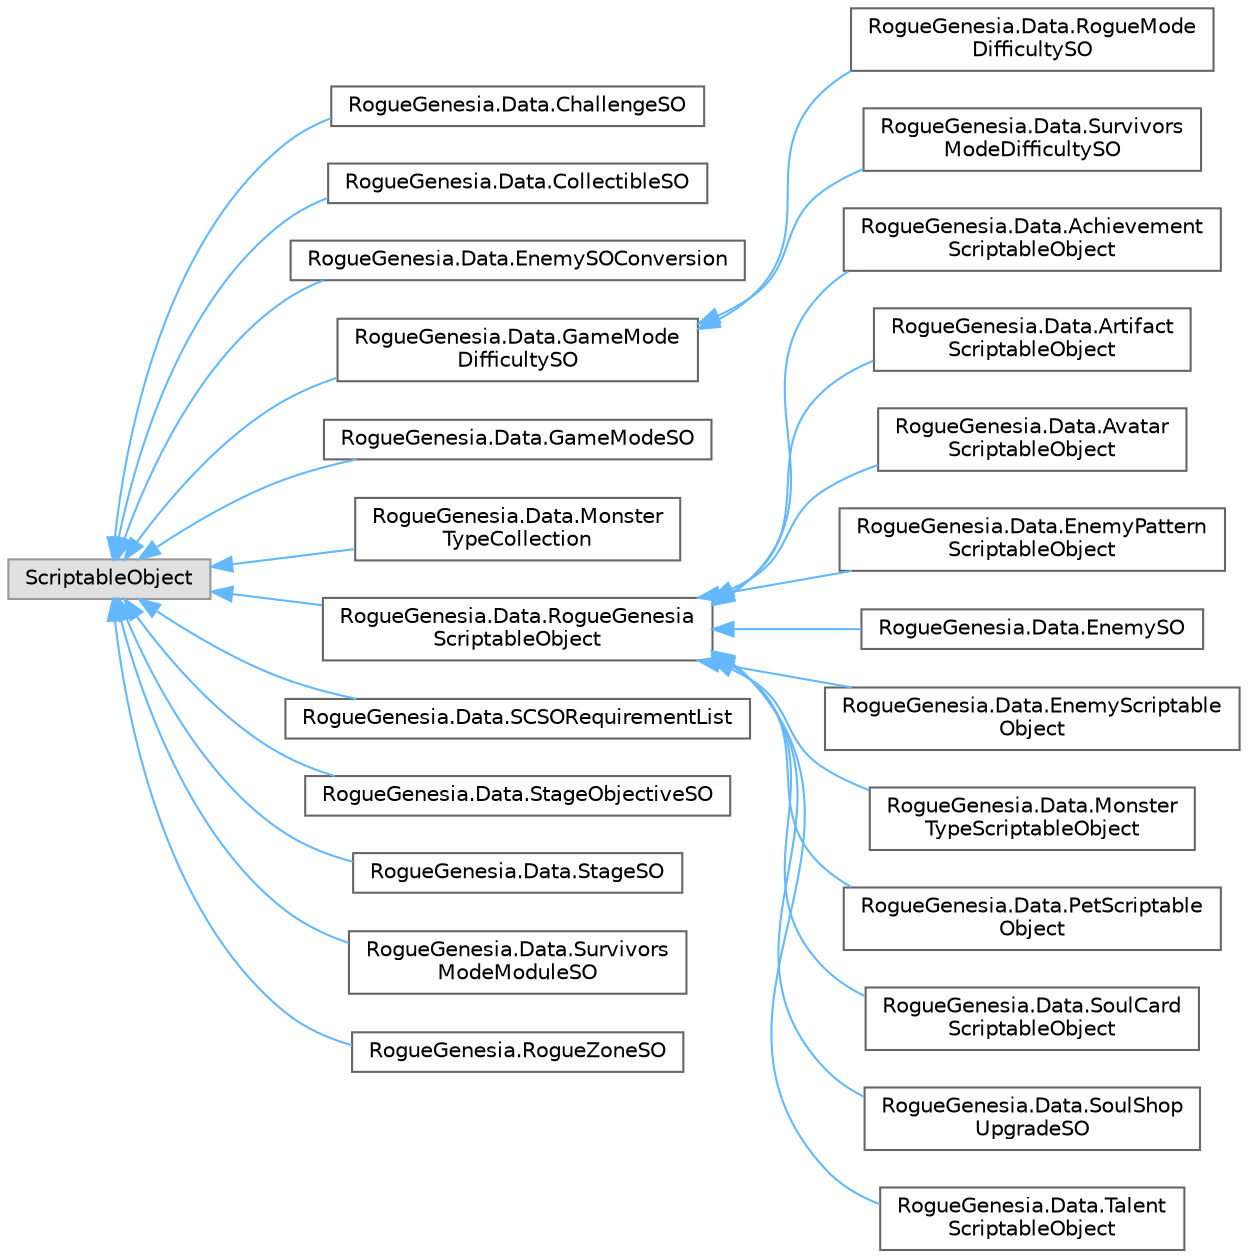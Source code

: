 digraph "Graphical Class Hierarchy"
{
 // LATEX_PDF_SIZE
  bgcolor="transparent";
  edge [fontname=Helvetica,fontsize=10,labelfontname=Helvetica,labelfontsize=10];
  node [fontname=Helvetica,fontsize=10,shape=box,height=0.2,width=0.4];
  rankdir="LR";
  Node0 [label="ScriptableObject",height=0.2,width=0.4,color="grey60", fillcolor="#E0E0E0", style="filled",tooltip=" "];
  Node0 -> Node1 [dir="back",color="steelblue1",style="solid"];
  Node1 [label="RogueGenesia.Data.ChallengeSO",height=0.2,width=0.4,color="grey40", fillcolor="white", style="filled",URL="$class_rogue_genesia_1_1_data_1_1_challenge_s_o.html",tooltip=" "];
  Node0 -> Node2 [dir="back",color="steelblue1",style="solid"];
  Node2 [label="RogueGenesia.Data.CollectibleSO",height=0.2,width=0.4,color="grey40", fillcolor="white", style="filled",URL="$class_rogue_genesia_1_1_data_1_1_collectible_s_o.html",tooltip=" "];
  Node0 -> Node3 [dir="back",color="steelblue1",style="solid"];
  Node3 [label="RogueGenesia.Data.EnemySOConversion",height=0.2,width=0.4,color="grey40", fillcolor="white", style="filled",URL="$class_rogue_genesia_1_1_data_1_1_enemy_s_o_conversion.html",tooltip=" "];
  Node0 -> Node4 [dir="back",color="steelblue1",style="solid"];
  Node4 [label="RogueGenesia.Data.GameMode\lDifficultySO",height=0.2,width=0.4,color="grey40", fillcolor="white", style="filled",URL="$class_rogue_genesia_1_1_data_1_1_game_mode_difficulty_s_o.html",tooltip=" "];
  Node4 -> Node5 [dir="back",color="steelblue1",style="solid"];
  Node5 [label="RogueGenesia.Data.RogueMode\lDifficultySO",height=0.2,width=0.4,color="grey40", fillcolor="white", style="filled",URL="$class_rogue_genesia_1_1_data_1_1_rogue_mode_difficulty_s_o.html",tooltip=" "];
  Node4 -> Node6 [dir="back",color="steelblue1",style="solid"];
  Node6 [label="RogueGenesia.Data.Survivors\lModeDifficultySO",height=0.2,width=0.4,color="grey40", fillcolor="white", style="filled",URL="$class_rogue_genesia_1_1_data_1_1_survivors_mode_difficulty_s_o.html",tooltip=" "];
  Node0 -> Node7 [dir="back",color="steelblue1",style="solid"];
  Node7 [label="RogueGenesia.Data.GameModeSO",height=0.2,width=0.4,color="grey40", fillcolor="white", style="filled",URL="$class_rogue_genesia_1_1_data_1_1_game_mode_s_o.html",tooltip=" "];
  Node0 -> Node8 [dir="back",color="steelblue1",style="solid"];
  Node8 [label="RogueGenesia.Data.Monster\lTypeCollection",height=0.2,width=0.4,color="grey40", fillcolor="white", style="filled",URL="$class_rogue_genesia_1_1_data_1_1_monster_type_collection.html",tooltip=" "];
  Node0 -> Node9 [dir="back",color="steelblue1",style="solid"];
  Node9 [label="RogueGenesia.Data.RogueGenesia\lScriptableObject",height=0.2,width=0.4,color="grey40", fillcolor="white", style="filled",URL="$class_rogue_genesia_1_1_data_1_1_rogue_genesia_scriptable_object.html",tooltip=" "];
  Node9 -> Node10 [dir="back",color="steelblue1",style="solid"];
  Node10 [label="RogueGenesia.Data.Achievement\lScriptableObject",height=0.2,width=0.4,color="grey40", fillcolor="white", style="filled",URL="$class_rogue_genesia_1_1_data_1_1_achievement_scriptable_object.html",tooltip=" "];
  Node9 -> Node11 [dir="back",color="steelblue1",style="solid"];
  Node11 [label="RogueGenesia.Data.Artifact\lScriptableObject",height=0.2,width=0.4,color="grey40", fillcolor="white", style="filled",URL="$class_rogue_genesia_1_1_data_1_1_artifact_scriptable_object.html",tooltip=" "];
  Node9 -> Node12 [dir="back",color="steelblue1",style="solid"];
  Node12 [label="RogueGenesia.Data.Avatar\lScriptableObject",height=0.2,width=0.4,color="grey40", fillcolor="white", style="filled",URL="$class_rogue_genesia_1_1_data_1_1_avatar_scriptable_object.html",tooltip=" "];
  Node9 -> Node13 [dir="back",color="steelblue1",style="solid"];
  Node13 [label="RogueGenesia.Data.EnemyPattern\lScriptableObject",height=0.2,width=0.4,color="grey40", fillcolor="white", style="filled",URL="$class_rogue_genesia_1_1_data_1_1_enemy_pattern_scriptable_object.html",tooltip=" "];
  Node9 -> Node14 [dir="back",color="steelblue1",style="solid"];
  Node14 [label="RogueGenesia.Data.EnemySO",height=0.2,width=0.4,color="grey40", fillcolor="white", style="filled",URL="$class_rogue_genesia_1_1_data_1_1_enemy_s_o.html",tooltip=" "];
  Node9 -> Node15 [dir="back",color="steelblue1",style="solid"];
  Node15 [label="RogueGenesia.Data.EnemyScriptable\lObject",height=0.2,width=0.4,color="grey40", fillcolor="white", style="filled",URL="$class_rogue_genesia_1_1_data_1_1_enemy_scriptable_object.html",tooltip=" "];
  Node9 -> Node16 [dir="back",color="steelblue1",style="solid"];
  Node16 [label="RogueGenesia.Data.Monster\lTypeScriptableObject",height=0.2,width=0.4,color="grey40", fillcolor="white", style="filled",URL="$class_rogue_genesia_1_1_data_1_1_monster_type_scriptable_object.html",tooltip=" "];
  Node9 -> Node17 [dir="back",color="steelblue1",style="solid"];
  Node17 [label="RogueGenesia.Data.PetScriptable\lObject",height=0.2,width=0.4,color="grey40", fillcolor="white", style="filled",URL="$class_rogue_genesia_1_1_data_1_1_pet_scriptable_object.html",tooltip=" "];
  Node9 -> Node18 [dir="back",color="steelblue1",style="solid"];
  Node18 [label="RogueGenesia.Data.SoulCard\lScriptableObject",height=0.2,width=0.4,color="grey40", fillcolor="white", style="filled",URL="$class_rogue_genesia_1_1_data_1_1_soul_card_scriptable_object.html",tooltip=" "];
  Node9 -> Node19 [dir="back",color="steelblue1",style="solid"];
  Node19 [label="RogueGenesia.Data.SoulShop\lUpgradeSO",height=0.2,width=0.4,color="grey40", fillcolor="white", style="filled",URL="$class_rogue_genesia_1_1_data_1_1_soul_shop_upgrade_s_o.html",tooltip=" "];
  Node9 -> Node20 [dir="back",color="steelblue1",style="solid"];
  Node20 [label="RogueGenesia.Data.Talent\lScriptableObject",height=0.2,width=0.4,color="grey40", fillcolor="white", style="filled",URL="$class_rogue_genesia_1_1_data_1_1_talent_scriptable_object.html",tooltip=" "];
  Node0 -> Node21 [dir="back",color="steelblue1",style="solid"];
  Node21 [label="RogueGenesia.Data.SCSORequirementList",height=0.2,width=0.4,color="grey40", fillcolor="white", style="filled",URL="$class_rogue_genesia_1_1_data_1_1_s_c_s_o_requirement_list.html",tooltip=" "];
  Node0 -> Node22 [dir="back",color="steelblue1",style="solid"];
  Node22 [label="RogueGenesia.Data.StageObjectiveSO",height=0.2,width=0.4,color="grey40", fillcolor="white", style="filled",URL="$class_rogue_genesia_1_1_data_1_1_stage_objective_s_o.html",tooltip=" "];
  Node0 -> Node23 [dir="back",color="steelblue1",style="solid"];
  Node23 [label="RogueGenesia.Data.StageSO",height=0.2,width=0.4,color="grey40", fillcolor="white", style="filled",URL="$class_rogue_genesia_1_1_data_1_1_stage_s_o.html",tooltip=" "];
  Node0 -> Node24 [dir="back",color="steelblue1",style="solid"];
  Node24 [label="RogueGenesia.Data.Survivors\lModeModuleSO",height=0.2,width=0.4,color="grey40", fillcolor="white", style="filled",URL="$class_rogue_genesia_1_1_data_1_1_survivors_mode_module_s_o.html",tooltip=" "];
  Node0 -> Node25 [dir="back",color="steelblue1",style="solid"];
  Node25 [label="RogueGenesia.RogueZoneSO",height=0.2,width=0.4,color="grey40", fillcolor="white", style="filled",URL="$class_rogue_genesia_1_1_rogue_zone_s_o.html",tooltip=" "];
}

